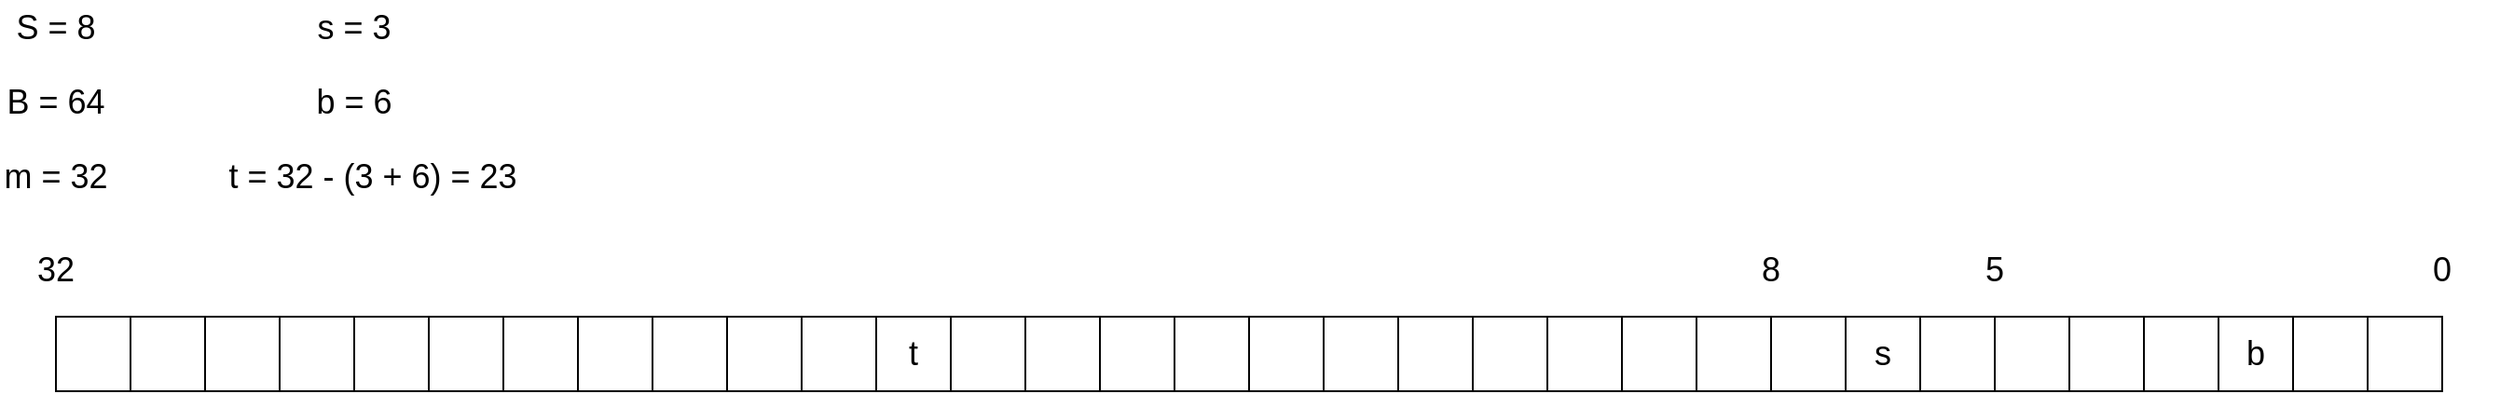 <mxfile version="20.7.4" type="device"><diagram id="lNbwYLGy0MFPWkEubIG1" name="Page-1"><mxGraphModel dx="1562" dy="869" grid="1" gridSize="10" guides="1" tooltips="1" connect="1" arrows="1" fold="1" page="1" pageScale="1" pageWidth="850" pageHeight="1100" math="0" shadow="0"><root><mxCell id="0"/><mxCell id="1" parent="0"/><mxCell id="fL3oOZ58w1N9pzdEm3di-1" value="" style="rounded=0;whiteSpace=wrap;html=1;" parent="1" vertex="1"><mxGeometry x="240" y="240" width="40" height="40" as="geometry"/></mxCell><mxCell id="fL3oOZ58w1N9pzdEm3di-2" value="" style="rounded=0;whiteSpace=wrap;html=1;" parent="1" vertex="1"><mxGeometry x="280" y="240" width="40" height="40" as="geometry"/></mxCell><mxCell id="fL3oOZ58w1N9pzdEm3di-3" value="" style="rounded=0;whiteSpace=wrap;html=1;" parent="1" vertex="1"><mxGeometry x="320" y="240" width="40" height="40" as="geometry"/></mxCell><mxCell id="fL3oOZ58w1N9pzdEm3di-4" value="" style="rounded=0;whiteSpace=wrap;html=1;" parent="1" vertex="1"><mxGeometry x="360" y="240" width="40" height="40" as="geometry"/></mxCell><mxCell id="fL3oOZ58w1N9pzdEm3di-11" value="" style="rounded=0;whiteSpace=wrap;html=1;" parent="1" vertex="1"><mxGeometry x="400" y="240" width="40" height="40" as="geometry"/></mxCell><mxCell id="fL3oOZ58w1N9pzdEm3di-12" value="" style="rounded=0;whiteSpace=wrap;html=1;" parent="1" vertex="1"><mxGeometry x="440" y="240" width="40" height="40" as="geometry"/></mxCell><mxCell id="fL3oOZ58w1N9pzdEm3di-13" value="" style="rounded=0;whiteSpace=wrap;html=1;" parent="1" vertex="1"><mxGeometry x="480" y="240" width="40" height="40" as="geometry"/></mxCell><mxCell id="fL3oOZ58w1N9pzdEm3di-14" value="" style="rounded=0;whiteSpace=wrap;html=1;" parent="1" vertex="1"><mxGeometry x="520" y="240" width="40" height="40" as="geometry"/></mxCell><mxCell id="fL3oOZ58w1N9pzdEm3di-15" value="" style="rounded=0;whiteSpace=wrap;html=1;" parent="1" vertex="1"><mxGeometry x="560" y="240" width="40" height="40" as="geometry"/></mxCell><mxCell id="fL3oOZ58w1N9pzdEm3di-16" value="" style="rounded=0;whiteSpace=wrap;html=1;" parent="1" vertex="1"><mxGeometry x="600" y="240" width="40" height="40" as="geometry"/></mxCell><mxCell id="fL3oOZ58w1N9pzdEm3di-17" value="" style="rounded=0;whiteSpace=wrap;html=1;" parent="1" vertex="1"><mxGeometry x="640" y="240" width="40" height="40" as="geometry"/></mxCell><mxCell id="fL3oOZ58w1N9pzdEm3di-18" value="t" style="rounded=0;whiteSpace=wrap;html=1;fontSize=18;" parent="1" vertex="1"><mxGeometry x="680" y="240" width="40" height="40" as="geometry"/></mxCell><mxCell id="fL3oOZ58w1N9pzdEm3di-19" value="" style="rounded=0;whiteSpace=wrap;html=1;" parent="1" vertex="1"><mxGeometry x="720" y="240" width="40" height="40" as="geometry"/></mxCell><mxCell id="fL3oOZ58w1N9pzdEm3di-20" value="" style="rounded=0;whiteSpace=wrap;html=1;" parent="1" vertex="1"><mxGeometry x="760" y="240" width="40" height="40" as="geometry"/></mxCell><mxCell id="fL3oOZ58w1N9pzdEm3di-21" value="" style="rounded=0;whiteSpace=wrap;html=1;" parent="1" vertex="1"><mxGeometry x="800" y="240" width="40" height="40" as="geometry"/></mxCell><mxCell id="fL3oOZ58w1N9pzdEm3di-22" value="" style="rounded=0;whiteSpace=wrap;html=1;" parent="1" vertex="1"><mxGeometry x="840" y="240" width="40" height="40" as="geometry"/></mxCell><mxCell id="fL3oOZ58w1N9pzdEm3di-23" value="" style="rounded=0;whiteSpace=wrap;html=1;" parent="1" vertex="1"><mxGeometry x="880" y="240" width="40" height="40" as="geometry"/></mxCell><mxCell id="fL3oOZ58w1N9pzdEm3di-24" value="" style="rounded=0;whiteSpace=wrap;html=1;" parent="1" vertex="1"><mxGeometry x="920" y="240" width="40" height="40" as="geometry"/></mxCell><mxCell id="fL3oOZ58w1N9pzdEm3di-25" value="" style="rounded=0;whiteSpace=wrap;html=1;" parent="1" vertex="1"><mxGeometry x="960" y="240" width="40" height="40" as="geometry"/></mxCell><mxCell id="fL3oOZ58w1N9pzdEm3di-26" value="" style="rounded=0;whiteSpace=wrap;html=1;" parent="1" vertex="1"><mxGeometry x="1000" y="240" width="40" height="40" as="geometry"/></mxCell><mxCell id="fL3oOZ58w1N9pzdEm3di-27" value="" style="rounded=0;whiteSpace=wrap;html=1;" parent="1" vertex="1"><mxGeometry x="1040" y="240" width="40" height="40" as="geometry"/></mxCell><mxCell id="fL3oOZ58w1N9pzdEm3di-28" value="" style="rounded=0;whiteSpace=wrap;html=1;" parent="1" vertex="1"><mxGeometry x="1080" y="240" width="40" height="40" as="geometry"/></mxCell><mxCell id="fL3oOZ58w1N9pzdEm3di-29" value="" style="rounded=0;whiteSpace=wrap;html=1;" parent="1" vertex="1"><mxGeometry x="1120" y="240" width="40" height="40" as="geometry"/></mxCell><mxCell id="fL3oOZ58w1N9pzdEm3di-30" value="" style="rounded=0;whiteSpace=wrap;html=1;" parent="1" vertex="1"><mxGeometry x="1160" y="240" width="40" height="40" as="geometry"/></mxCell><mxCell id="fL3oOZ58w1N9pzdEm3di-31" value="s" style="rounded=0;whiteSpace=wrap;html=1;fontSize=18;" parent="1" vertex="1"><mxGeometry x="1200" y="240" width="40" height="40" as="geometry"/></mxCell><mxCell id="fL3oOZ58w1N9pzdEm3di-32" value="" style="rounded=0;whiteSpace=wrap;html=1;" parent="1" vertex="1"><mxGeometry x="1240" y="240" width="40" height="40" as="geometry"/></mxCell><mxCell id="fL3oOZ58w1N9pzdEm3di-33" value="" style="rounded=0;whiteSpace=wrap;html=1;" parent="1" vertex="1"><mxGeometry x="1280" y="240" width="40" height="40" as="geometry"/></mxCell><mxCell id="fL3oOZ58w1N9pzdEm3di-34" value="" style="rounded=0;whiteSpace=wrap;html=1;" parent="1" vertex="1"><mxGeometry x="1320" y="240" width="40" height="40" as="geometry"/></mxCell><mxCell id="fL3oOZ58w1N9pzdEm3di-35" value="" style="rounded=0;whiteSpace=wrap;html=1;" parent="1" vertex="1"><mxGeometry x="1360" y="240" width="40" height="40" as="geometry"/></mxCell><mxCell id="fL3oOZ58w1N9pzdEm3di-36" value="b" style="rounded=0;whiteSpace=wrap;html=1;fontSize=18;" parent="1" vertex="1"><mxGeometry x="1400" y="240" width="40" height="40" as="geometry"/></mxCell><mxCell id="fL3oOZ58w1N9pzdEm3di-37" value="" style="rounded=0;whiteSpace=wrap;html=1;" parent="1" vertex="1"><mxGeometry x="1440" y="240" width="40" height="40" as="geometry"/></mxCell><mxCell id="fL3oOZ58w1N9pzdEm3di-38" value="" style="rounded=0;whiteSpace=wrap;html=1;" parent="1" vertex="1"><mxGeometry x="1480" y="240" width="40" height="40" as="geometry"/></mxCell><mxCell id="fL3oOZ58w1N9pzdEm3di-39" value="32" style="text;html=1;strokeColor=none;fillColor=none;align=center;verticalAlign=middle;whiteSpace=wrap;rounded=0;fontSize=18;" parent="1" vertex="1"><mxGeometry x="210" y="200" width="60" height="30" as="geometry"/></mxCell><mxCell id="fL3oOZ58w1N9pzdEm3di-40" value="0" style="text;html=1;strokeColor=none;fillColor=none;align=center;verticalAlign=middle;whiteSpace=wrap;rounded=0;fontSize=18;" parent="1" vertex="1"><mxGeometry x="1490" y="200" width="60" height="30" as="geometry"/></mxCell><mxCell id="fL3oOZ58w1N9pzdEm3di-41" value="m = 32" style="text;html=1;strokeColor=none;fillColor=none;align=center;verticalAlign=middle;whiteSpace=wrap;rounded=0;fontSize=18;" parent="1" vertex="1"><mxGeometry x="210" y="150" width="60" height="30" as="geometry"/></mxCell><mxCell id="fL3oOZ58w1N9pzdEm3di-42" value="S = 8" style="text;html=1;strokeColor=none;fillColor=none;align=center;verticalAlign=middle;whiteSpace=wrap;rounded=0;fontSize=18;" parent="1" vertex="1"><mxGeometry x="210" y="70" width="60" height="30" as="geometry"/></mxCell><mxCell id="fL3oOZ58w1N9pzdEm3di-43" value="B = 64" style="text;html=1;strokeColor=none;fillColor=none;align=center;verticalAlign=middle;whiteSpace=wrap;rounded=0;fontSize=18;" parent="1" vertex="1"><mxGeometry x="210" y="110" width="60" height="30" as="geometry"/></mxCell><mxCell id="fL3oOZ58w1N9pzdEm3di-44" value="s = 3" style="text;html=1;strokeColor=none;fillColor=none;align=center;verticalAlign=middle;whiteSpace=wrap;rounded=0;fontSize=18;" parent="1" vertex="1"><mxGeometry x="370" y="70" width="60" height="30" as="geometry"/></mxCell><mxCell id="fL3oOZ58w1N9pzdEm3di-45" value="b = 6" style="text;html=1;strokeColor=none;fillColor=none;align=center;verticalAlign=middle;whiteSpace=wrap;rounded=0;fontSize=18;" parent="1" vertex="1"><mxGeometry x="370" y="110" width="60" height="30" as="geometry"/></mxCell><mxCell id="fL3oOZ58w1N9pzdEm3di-46" value="5" style="text;html=1;strokeColor=none;fillColor=none;align=center;verticalAlign=middle;whiteSpace=wrap;rounded=0;fontSize=18;" parent="1" vertex="1"><mxGeometry x="1250" y="200" width="60" height="30" as="geometry"/></mxCell><mxCell id="fL3oOZ58w1N9pzdEm3di-47" value="8" style="text;html=1;strokeColor=none;fillColor=none;align=center;verticalAlign=middle;whiteSpace=wrap;rounded=0;fontSize=18;" parent="1" vertex="1"><mxGeometry x="1130" y="200" width="60" height="30" as="geometry"/></mxCell><mxCell id="fL3oOZ58w1N9pzdEm3di-48" value="t = 32 - (3 + 6) = 23" style="text;html=1;strokeColor=none;fillColor=none;align=center;verticalAlign=middle;whiteSpace=wrap;rounded=0;fontSize=18;" parent="1" vertex="1"><mxGeometry x="330" y="150" width="160" height="30" as="geometry"/></mxCell></root></mxGraphModel></diagram></mxfile>